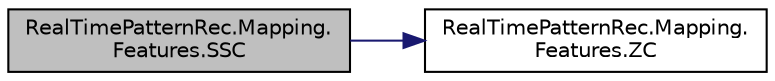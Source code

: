 digraph "RealTimePatternRec.Mapping.Features.SSC"
{
 // LATEX_PDF_SIZE
  edge [fontname="Helvetica",fontsize="10",labelfontname="Helvetica",labelfontsize="10"];
  node [fontname="Helvetica",fontsize="10",shape=record];
  rankdir="LR";
  Node1 [label="RealTimePatternRec.Mapping.\lFeatures.SSC",height=0.2,width=0.4,color="black", fillcolor="grey75", style="filled", fontcolor="black",tooltip="Returns the windowed number of slope sign changes"];
  Node1 -> Node2 [color="midnightblue",fontsize="10",style="solid",fontname="Helvetica"];
  Node2 [label="RealTimePatternRec.Mapping.\lFeatures.ZC",height=0.2,width=0.4,color="black", fillcolor="white", style="filled",URL="$class_real_time_pattern_rec_1_1_mapping_1_1_features.html#a04e0ff08ae4d0fd46b08b35c6f1e557d",tooltip="Returns the windowed number of zero crossings"];
}
